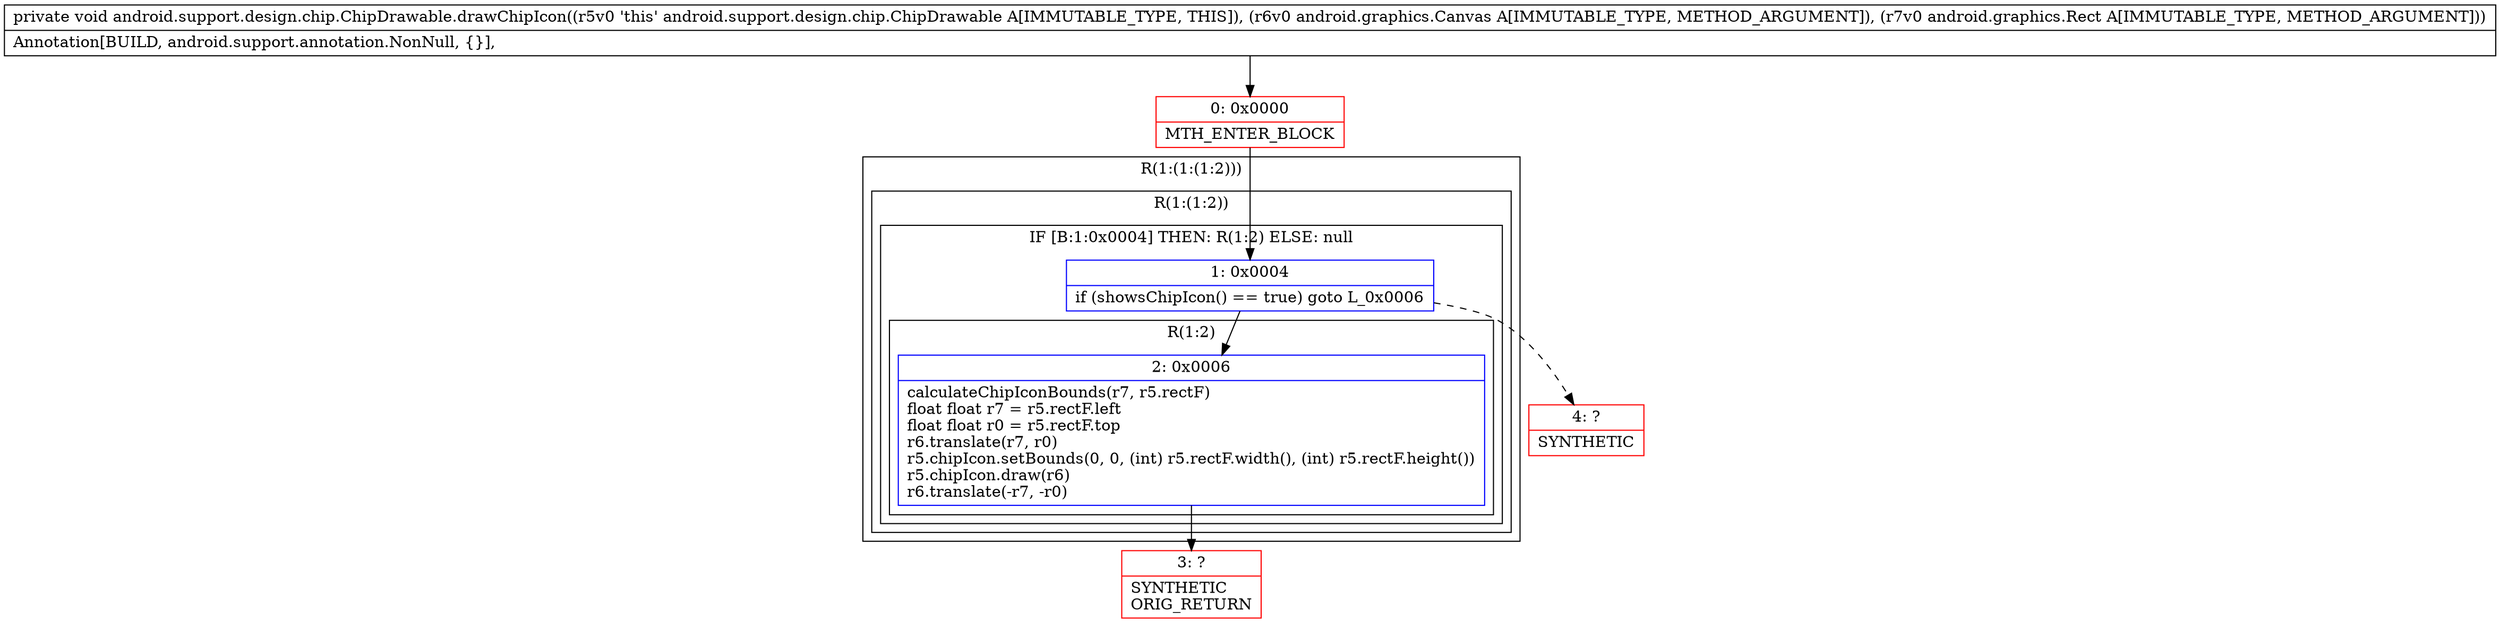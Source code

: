 digraph "CFG forandroid.support.design.chip.ChipDrawable.drawChipIcon(Landroid\/graphics\/Canvas;Landroid\/graphics\/Rect;)V" {
subgraph cluster_Region_1832789437 {
label = "R(1:(1:(1:2)))";
node [shape=record,color=blue];
subgraph cluster_Region_1535021465 {
label = "R(1:(1:2))";
node [shape=record,color=blue];
subgraph cluster_IfRegion_994660030 {
label = "IF [B:1:0x0004] THEN: R(1:2) ELSE: null";
node [shape=record,color=blue];
Node_1 [shape=record,label="{1\:\ 0x0004|if (showsChipIcon() == true) goto L_0x0006\l}"];
subgraph cluster_Region_1542927479 {
label = "R(1:2)";
node [shape=record,color=blue];
Node_2 [shape=record,label="{2\:\ 0x0006|calculateChipIconBounds(r7, r5.rectF)\lfloat float r7 = r5.rectF.left\lfloat float r0 = r5.rectF.top\lr6.translate(r7, r0)\lr5.chipIcon.setBounds(0, 0, (int) r5.rectF.width(), (int) r5.rectF.height())\lr5.chipIcon.draw(r6)\lr6.translate(\-r7, \-r0)\l}"];
}
}
}
}
Node_0 [shape=record,color=red,label="{0\:\ 0x0000|MTH_ENTER_BLOCK\l}"];
Node_3 [shape=record,color=red,label="{3\:\ ?|SYNTHETIC\lORIG_RETURN\l}"];
Node_4 [shape=record,color=red,label="{4\:\ ?|SYNTHETIC\l}"];
MethodNode[shape=record,label="{private void android.support.design.chip.ChipDrawable.drawChipIcon((r5v0 'this' android.support.design.chip.ChipDrawable A[IMMUTABLE_TYPE, THIS]), (r6v0 android.graphics.Canvas A[IMMUTABLE_TYPE, METHOD_ARGUMENT]), (r7v0 android.graphics.Rect A[IMMUTABLE_TYPE, METHOD_ARGUMENT]))  | Annotation[BUILD, android.support.annotation.NonNull, \{\}], \l}"];
MethodNode -> Node_0;
Node_1 -> Node_2;
Node_1 -> Node_4[style=dashed];
Node_2 -> Node_3;
Node_0 -> Node_1;
}

